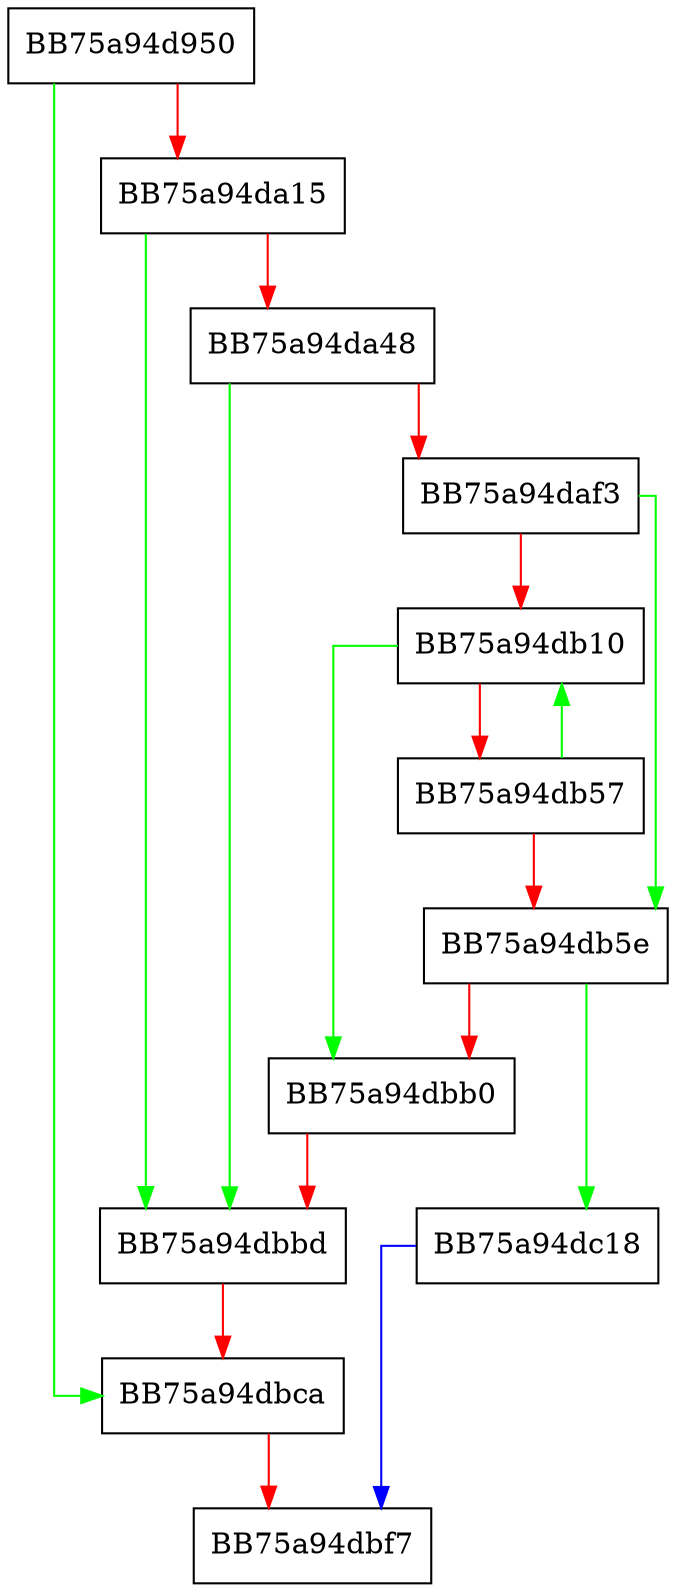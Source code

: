 digraph _database_import_dll_history {
  node [shape="box"];
  graph [splines=ortho];
  BB75a94d950 -> BB75a94dbca [color="green"];
  BB75a94d950 -> BB75a94da15 [color="red"];
  BB75a94da15 -> BB75a94dbbd [color="green"];
  BB75a94da15 -> BB75a94da48 [color="red"];
  BB75a94da48 -> BB75a94dbbd [color="green"];
  BB75a94da48 -> BB75a94daf3 [color="red"];
  BB75a94daf3 -> BB75a94db5e [color="green"];
  BB75a94daf3 -> BB75a94db10 [color="red"];
  BB75a94db10 -> BB75a94dbb0 [color="green"];
  BB75a94db10 -> BB75a94db57 [color="red"];
  BB75a94db57 -> BB75a94db10 [color="green"];
  BB75a94db57 -> BB75a94db5e [color="red"];
  BB75a94db5e -> BB75a94dc18 [color="green"];
  BB75a94db5e -> BB75a94dbb0 [color="red"];
  BB75a94dbb0 -> BB75a94dbbd [color="red"];
  BB75a94dbbd -> BB75a94dbca [color="red"];
  BB75a94dbca -> BB75a94dbf7 [color="red"];
  BB75a94dc18 -> BB75a94dbf7 [color="blue"];
}